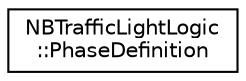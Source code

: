 digraph "Graphical Class Hierarchy"
{
  edge [fontname="Helvetica",fontsize="10",labelfontname="Helvetica",labelfontsize="10"];
  node [fontname="Helvetica",fontsize="10",shape=record];
  rankdir="LR";
  Node0 [label="NBTrafficLightLogic\l::PhaseDefinition",height=0.2,width=0.4,color="black", fillcolor="white", style="filled",URL="$d4/dac/class_n_b_traffic_light_logic_1_1_phase_definition.html",tooltip="The definition of a single phase of the logic. "];
}
